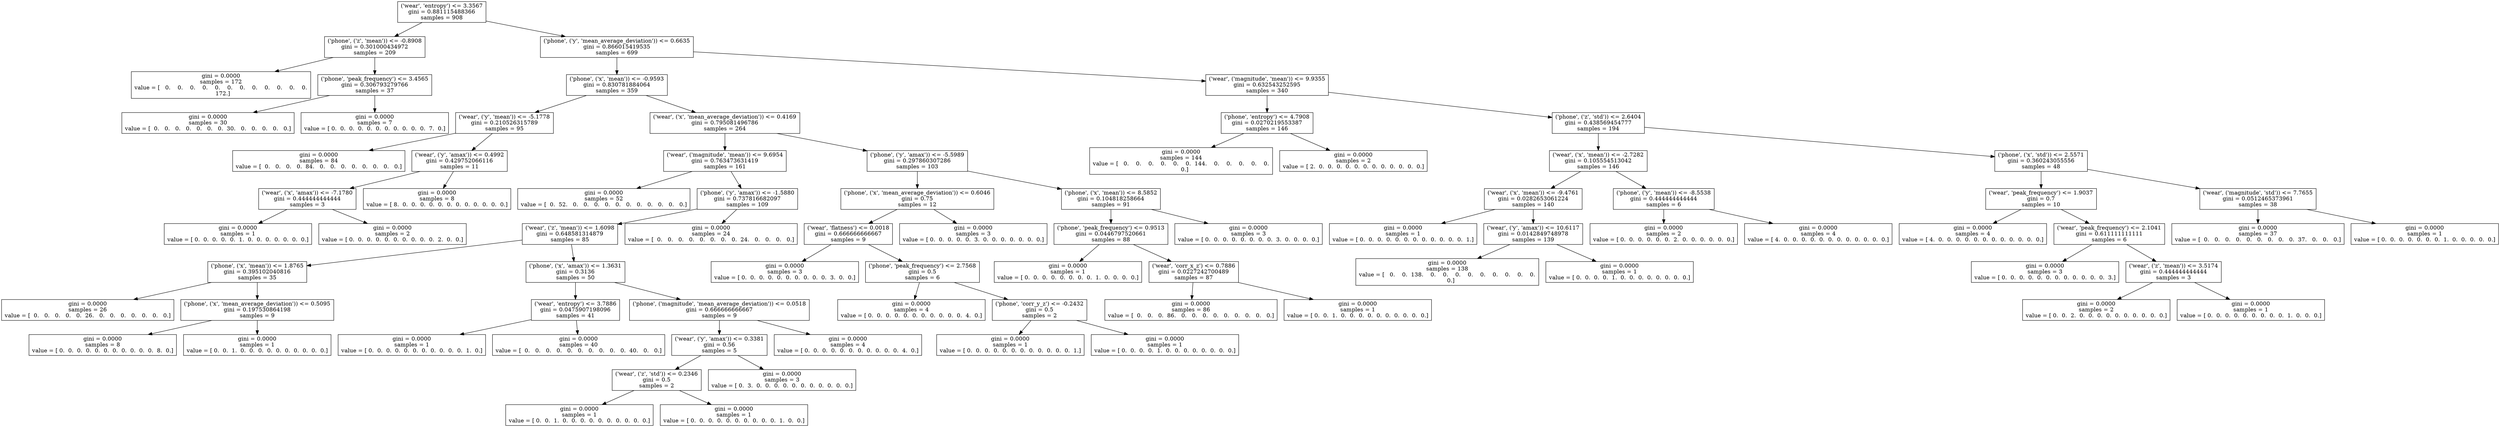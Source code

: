 digraph Tree {
0 [label="('wear', 'entropy') <= 3.3567\ngini = 0.881115488366\nsamples = 908", shape="box"] ;
1 [label="('phone', ('z', 'mean')) <= -0.8908\ngini = 0.301000434972\nsamples = 209", shape="box"] ;
0 -> 1 ;
2 [label="gini = 0.0000\nsamples = 172\nvalue = [   0.    0.    0.    0.    0.    0.    0.    0.    0.    0.    0.    0.
  172.]", shape="box"] ;
1 -> 2 ;
3 [label="('phone', 'peak_frequency') <= 3.4565\ngini = 0.306793279766\nsamples = 37", shape="box"] ;
1 -> 3 ;
4 [label="gini = 0.0000\nsamples = 30\nvalue = [  0.   0.   0.   0.   0.   0.   0.  30.   0.   0.   0.   0.   0.]", shape="box"] ;
3 -> 4 ;
5 [label="gini = 0.0000\nsamples = 7\nvalue = [ 0.  0.  0.  0.  0.  0.  0.  0.  0.  0.  0.  7.  0.]", shape="box"] ;
3 -> 5 ;
6 [label="('phone', ('y', 'mean_average_deviation')) <= 0.6635\ngini = 0.866015419535\nsamples = 699", shape="box"] ;
0 -> 6 ;
7 [label="('phone', ('x', 'mean')) <= -0.9593\ngini = 0.830781884064\nsamples = 359", shape="box"] ;
6 -> 7 ;
8 [label="('wear', ('y', 'mean')) <= -5.1778\ngini = 0.210526315789\nsamples = 95", shape="box"] ;
7 -> 8 ;
9 [label="gini = 0.0000\nsamples = 84\nvalue = [  0.   0.   0.   0.  84.   0.   0.   0.   0.   0.   0.   0.   0.]", shape="box"] ;
8 -> 9 ;
10 [label="('wear', ('y', 'amax')) <= 0.4992\ngini = 0.429752066116\nsamples = 11", shape="box"] ;
8 -> 10 ;
11 [label="('wear', ('x', 'amax')) <= -7.1780\ngini = 0.444444444444\nsamples = 3", shape="box"] ;
10 -> 11 ;
12 [label="gini = 0.0000\nsamples = 1\nvalue = [ 0.  0.  0.  0.  0.  1.  0.  0.  0.  0.  0.  0.  0.]", shape="box"] ;
11 -> 12 ;
13 [label="gini = 0.0000\nsamples = 2\nvalue = [ 0.  0.  0.  0.  0.  0.  0.  0.  0.  0.  2.  0.  0.]", shape="box"] ;
11 -> 13 ;
14 [label="gini = 0.0000\nsamples = 8\nvalue = [ 8.  0.  0.  0.  0.  0.  0.  0.  0.  0.  0.  0.  0.]", shape="box"] ;
10 -> 14 ;
15 [label="('wear', ('x', 'mean_average_deviation')) <= 0.4169\ngini = 0.795081496786\nsamples = 264", shape="box"] ;
7 -> 15 ;
16 [label="('wear', ('magnitude', 'mean')) <= 9.6954\ngini = 0.763473631419\nsamples = 161", shape="box"] ;
15 -> 16 ;
17 [label="gini = 0.0000\nsamples = 52\nvalue = [  0.  52.   0.   0.   0.   0.   0.   0.   0.   0.   0.   0.   0.]", shape="box"] ;
16 -> 17 ;
18 [label="('phone', ('y', 'amax')) <= -1.5880\ngini = 0.737816682097\nsamples = 109", shape="box"] ;
16 -> 18 ;
19 [label="('wear', ('z', 'mean')) <= 1.6098\ngini = 0.648581314879\nsamples = 85", shape="box"] ;
18 -> 19 ;
20 [label="('phone', ('x', 'mean')) <= 1.8765\ngini = 0.395102040816\nsamples = 35", shape="box"] ;
19 -> 20 ;
21 [label="gini = 0.0000\nsamples = 26\nvalue = [  0.   0.   0.   0.   0.  26.   0.   0.   0.   0.   0.   0.   0.]", shape="box"] ;
20 -> 21 ;
22 [label="('phone', ('x', 'mean_average_deviation')) <= 0.5095\ngini = 0.197530864198\nsamples = 9", shape="box"] ;
20 -> 22 ;
23 [label="gini = 0.0000\nsamples = 8\nvalue = [ 0.  0.  0.  0.  0.  0.  0.  0.  0.  0.  0.  8.  0.]", shape="box"] ;
22 -> 23 ;
24 [label="gini = 0.0000\nsamples = 1\nvalue = [ 0.  0.  1.  0.  0.  0.  0.  0.  0.  0.  0.  0.  0.]", shape="box"] ;
22 -> 24 ;
25 [label="('phone', ('x', 'amax')) <= 1.3631\ngini = 0.3136\nsamples = 50", shape="box"] ;
19 -> 25 ;
26 [label="('wear', 'entropy') <= 3.7886\ngini = 0.0475907198096\nsamples = 41", shape="box"] ;
25 -> 26 ;
27 [label="gini = 0.0000\nsamples = 1\nvalue = [ 0.  0.  0.  0.  0.  0.  0.  0.  0.  0.  0.  1.  0.]", shape="box"] ;
26 -> 27 ;
28 [label="gini = 0.0000\nsamples = 40\nvalue = [  0.   0.   0.   0.   0.   0.   0.   0.   0.   0.  40.   0.   0.]", shape="box"] ;
26 -> 28 ;
29 [label="('phone', ('magnitude', 'mean_average_deviation')) <= 0.0518\ngini = 0.666666666667\nsamples = 9", shape="box"] ;
25 -> 29 ;
30 [label="('wear', ('y', 'amax')) <= 0.3381\ngini = 0.56\nsamples = 5", shape="box"] ;
29 -> 30 ;
31 [label="('wear', ('z', 'std')) <= 0.2346\ngini = 0.5\nsamples = 2", shape="box"] ;
30 -> 31 ;
32 [label="gini = 0.0000\nsamples = 1\nvalue = [ 0.  0.  1.  0.  0.  0.  0.  0.  0.  0.  0.  0.  0.]", shape="box"] ;
31 -> 32 ;
33 [label="gini = 0.0000\nsamples = 1\nvalue = [ 0.  0.  0.  0.  0.  0.  0.  0.  0.  0.  1.  0.  0.]", shape="box"] ;
31 -> 33 ;
34 [label="gini = 0.0000\nsamples = 3\nvalue = [ 0.  3.  0.  0.  0.  0.  0.  0.  0.  0.  0.  0.  0.]", shape="box"] ;
30 -> 34 ;
35 [label="gini = 0.0000\nsamples = 4\nvalue = [ 0.  0.  0.  0.  0.  0.  0.  0.  0.  0.  0.  4.  0.]", shape="box"] ;
29 -> 35 ;
36 [label="gini = 0.0000\nsamples = 24\nvalue = [  0.   0.   0.   0.   0.   0.   0.   0.  24.   0.   0.   0.   0.]", shape="box"] ;
18 -> 36 ;
37 [label="('phone', ('y', 'amax')) <= -5.5989\ngini = 0.297860307286\nsamples = 103", shape="box"] ;
15 -> 37 ;
38 [label="('phone', ('x', 'mean_average_deviation')) <= 0.6046\ngini = 0.75\nsamples = 12", shape="box"] ;
37 -> 38 ;
39 [label="('wear', 'flatness') <= 0.0018\ngini = 0.666666666667\nsamples = 9", shape="box"] ;
38 -> 39 ;
40 [label="gini = 0.0000\nsamples = 3\nvalue = [ 0.  0.  0.  0.  0.  0.  0.  0.  0.  0.  3.  0.  0.]", shape="box"] ;
39 -> 40 ;
41 [label="('phone', 'peak_frequency') <= 2.7568\ngini = 0.5\nsamples = 6", shape="box"] ;
39 -> 41 ;
42 [label="gini = 0.0000\nsamples = 4\nvalue = [ 0.  0.  0.  0.  0.  0.  0.  0.  0.  0.  0.  4.  0.]", shape="box"] ;
41 -> 42 ;
43 [label="('phone', 'corr_y_z') <= -0.2432\ngini = 0.5\nsamples = 2", shape="box"] ;
41 -> 43 ;
44 [label="gini = 0.0000\nsamples = 1\nvalue = [ 0.  0.  0.  0.  0.  0.  0.  0.  0.  0.  0.  0.  1.]", shape="box"] ;
43 -> 44 ;
45 [label="gini = 0.0000\nsamples = 1\nvalue = [ 0.  0.  0.  0.  1.  0.  0.  0.  0.  0.  0.  0.  0.]", shape="box"] ;
43 -> 45 ;
46 [label="gini = 0.0000\nsamples = 3\nvalue = [ 0.  0.  0.  0.  0.  3.  0.  0.  0.  0.  0.  0.  0.]", shape="box"] ;
38 -> 46 ;
47 [label="('phone', ('x', 'mean')) <= 8.5852\ngini = 0.104818258664\nsamples = 91", shape="box"] ;
37 -> 47 ;
48 [label="('phone', 'peak_frequency') <= 0.9513\ngini = 0.0446797520661\nsamples = 88", shape="box"] ;
47 -> 48 ;
49 [label="gini = 0.0000\nsamples = 1\nvalue = [ 0.  0.  0.  0.  0.  0.  0.  0.  1.  0.  0.  0.  0.]", shape="box"] ;
48 -> 49 ;
50 [label="('wear', 'corr_x_z') <= 0.7886\ngini = 0.0227242700489\nsamples = 87", shape="box"] ;
48 -> 50 ;
51 [label="gini = 0.0000\nsamples = 86\nvalue = [  0.   0.   0.  86.   0.   0.   0.   0.   0.   0.   0.   0.   0.]", shape="box"] ;
50 -> 51 ;
52 [label="gini = 0.0000\nsamples = 1\nvalue = [ 0.  0.  1.  0.  0.  0.  0.  0.  0.  0.  0.  0.  0.]", shape="box"] ;
50 -> 52 ;
53 [label="gini = 0.0000\nsamples = 3\nvalue = [ 0.  0.  0.  0.  0.  0.  0.  0.  3.  0.  0.  0.  0.]", shape="box"] ;
47 -> 53 ;
54 [label="('wear', ('magnitude', 'mean')) <= 9.9355\ngini = 0.632543252595\nsamples = 340", shape="box"] ;
6 -> 54 ;
55 [label="('phone', 'entropy') <= 4.7908\ngini = 0.0270219553387\nsamples = 146", shape="box"] ;
54 -> 55 ;
56 [label="gini = 0.0000\nsamples = 144\nvalue = [   0.    0.    0.    0.    0.    0.  144.    0.    0.    0.    0.    0.
    0.]", shape="box"] ;
55 -> 56 ;
57 [label="gini = 0.0000\nsamples = 2\nvalue = [ 2.  0.  0.  0.  0.  0.  0.  0.  0.  0.  0.  0.  0.]", shape="box"] ;
55 -> 57 ;
58 [label="('phone', ('z', 'std')) <= 2.6404\ngini = 0.438569454777\nsamples = 194", shape="box"] ;
54 -> 58 ;
59 [label="('wear', ('x', 'mean')) <= -2.7282\ngini = 0.105554513042\nsamples = 146", shape="box"] ;
58 -> 59 ;
60 [label="('wear', ('x', 'mean')) <= -9.4761\ngini = 0.0282653061224\nsamples = 140", shape="box"] ;
59 -> 60 ;
61 [label="gini = 0.0000\nsamples = 1\nvalue = [ 0.  0.  0.  0.  0.  0.  0.  0.  0.  0.  0.  0.  1.]", shape="box"] ;
60 -> 61 ;
62 [label="('wear', ('y', 'amax')) <= 10.6117\ngini = 0.0142849748978\nsamples = 139", shape="box"] ;
60 -> 62 ;
63 [label="gini = 0.0000\nsamples = 138\nvalue = [   0.    0.  138.    0.    0.    0.    0.    0.    0.    0.    0.    0.
    0.]", shape="box"] ;
62 -> 63 ;
64 [label="gini = 0.0000\nsamples = 1\nvalue = [ 0.  0.  0.  0.  1.  0.  0.  0.  0.  0.  0.  0.  0.]", shape="box"] ;
62 -> 64 ;
65 [label="('phone', ('y', 'mean')) <= -8.5538\ngini = 0.444444444444\nsamples = 6", shape="box"] ;
59 -> 65 ;
66 [label="gini = 0.0000\nsamples = 2\nvalue = [ 0.  0.  0.  0.  0.  0.  2.  0.  0.  0.  0.  0.  0.]", shape="box"] ;
65 -> 66 ;
67 [label="gini = 0.0000\nsamples = 4\nvalue = [ 4.  0.  0.  0.  0.  0.  0.  0.  0.  0.  0.  0.  0.]", shape="box"] ;
65 -> 67 ;
68 [label="('phone', ('x', 'std')) <= 2.5571\ngini = 0.360243055556\nsamples = 48", shape="box"] ;
58 -> 68 ;
69 [label="('wear', 'peak_frequency') <= 1.9037\ngini = 0.7\nsamples = 10", shape="box"] ;
68 -> 69 ;
70 [label="gini = 0.0000\nsamples = 4\nvalue = [ 4.  0.  0.  0.  0.  0.  0.  0.  0.  0.  0.  0.  0.]", shape="box"] ;
69 -> 70 ;
71 [label="('wear', 'peak_frequency') <= 2.1041\ngini = 0.611111111111\nsamples = 6", shape="box"] ;
69 -> 71 ;
72 [label="gini = 0.0000\nsamples = 3\nvalue = [ 0.  0.  0.  0.  0.  0.  0.  0.  0.  0.  0.  0.  3.]", shape="box"] ;
71 -> 72 ;
73 [label="('wear', ('z', 'mean')) <= 3.5174\ngini = 0.444444444444\nsamples = 3", shape="box"] ;
71 -> 73 ;
74 [label="gini = 0.0000\nsamples = 2\nvalue = [ 0.  0.  2.  0.  0.  0.  0.  0.  0.  0.  0.  0.  0.]", shape="box"] ;
73 -> 74 ;
75 [label="gini = 0.0000\nsamples = 1\nvalue = [ 0.  0.  0.  0.  0.  0.  0.  0.  0.  1.  0.  0.  0.]", shape="box"] ;
73 -> 75 ;
76 [label="('wear', ('magnitude', 'std')) <= 7.7655\ngini = 0.0512465373961\nsamples = 38", shape="box"] ;
68 -> 76 ;
77 [label="gini = 0.0000\nsamples = 37\nvalue = [  0.   0.   0.   0.   0.   0.   0.   0.   0.  37.   0.   0.   0.]", shape="box"] ;
76 -> 77 ;
78 [label="gini = 0.0000\nsamples = 1\nvalue = [ 0.  0.  0.  0.  0.  0.  0.  1.  0.  0.  0.  0.  0.]", shape="box"] ;
76 -> 78 ;
}